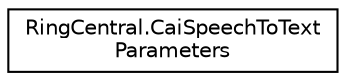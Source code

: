 digraph "Graphical Class Hierarchy"
{
 // LATEX_PDF_SIZE
  edge [fontname="Helvetica",fontsize="10",labelfontname="Helvetica",labelfontsize="10"];
  node [fontname="Helvetica",fontsize="10",shape=record];
  rankdir="LR";
  Node0 [label="RingCentral.CaiSpeechToText\lParameters",height=0.2,width=0.4,color="black", fillcolor="white", style="filled",URL="$classRingCentral_1_1CaiSpeechToTextParameters.html",tooltip="Query parameters for operation caiSpeechToText"];
}
